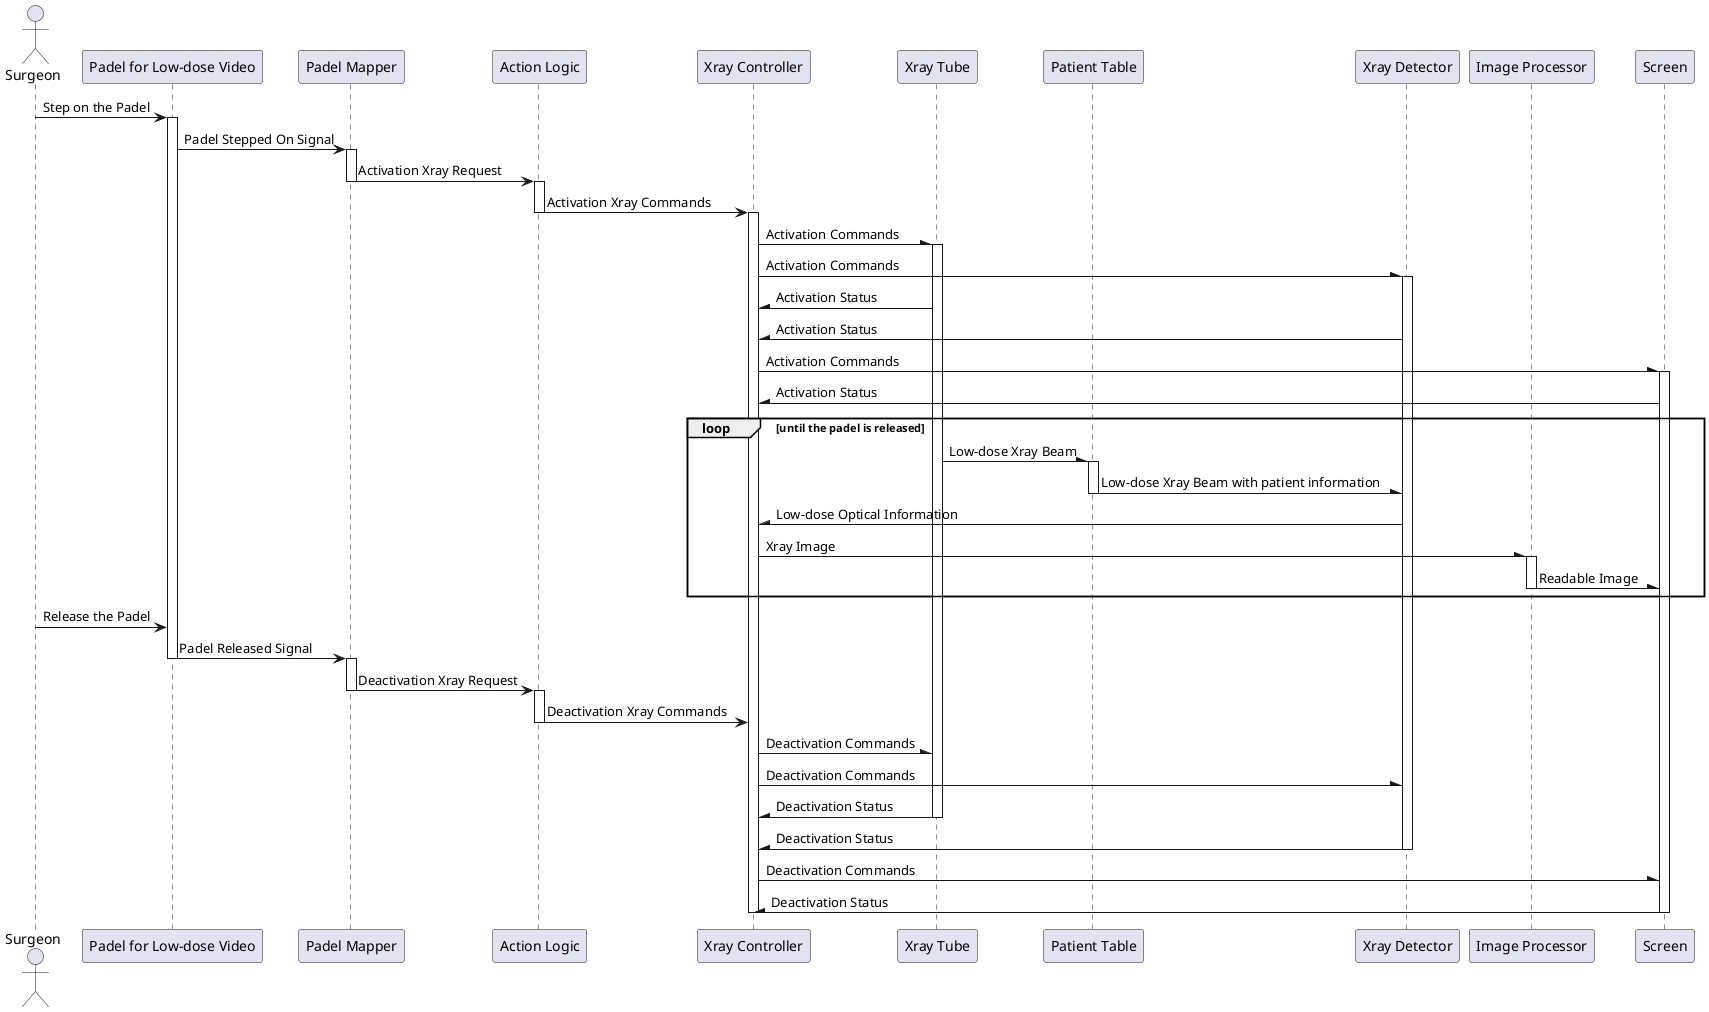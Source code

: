 @startuml
actor "Surgeon" as doctor
participant "Padel for Low-dose Video" as padel
participant "Padel Mapper" as mapper
participant "Action Logic" as logic
participant "Xray Controller" as controller
participant "Xray Tube" as tube
participant "Patient Table" as table
participant "Xray Detector" as detector
participant "Image Processor" as processor
participant "Screen" as screen

doctor -> padel : Step on the Padel
activate padel

padel -> mapper : Padel Stepped On Signal
activate mapper

mapper -> logic : Activation Xray Request
deactivate mapper
activate logic

logic -> controller : Activation Xray Commands
deactivate logic
activate controller

controller -\tube : Activation Commands
activate tube
controller -\ detector : Activation Commands
activate detector
tube -\ controller : Activation Status
detector -\ controller : Activation Status

controller -\ screen : Activation Commands
activate screen
screen -\ controller : Activation Status


loop until the padel is released
tube -\ table : Low-dose Xray Beam
activate table
table -\ detector : Low-dose Xray Beam with patient information
deactivate table
detector -\ controller : Low-dose Optical Information
controller -\ processor : Xray Image
activate processor
processor -\ screen : Readable Image
deactivate processor
end

doctor -> padel : Release the Padel
padel -> mapper : Padel Released Signal
deactivate padel
activate mapper

mapper -> logic : Deactivation Xray Request
deactivate mapper
activate logic

logic -> controller : Deactivation Xray Commands
deactivate logic

controller -\tube : Deactivation Commands
controller -\ detector : Deactivation Commands
tube -\ controller : Deactivation Status
deactivate tube
detector -\ controller : Deactivation Status
deactivate detector

controller -\screen : Deactivation Commands
screen -\ controller : Deactivation Status
deactivate screen
deactivate controller

@enduml